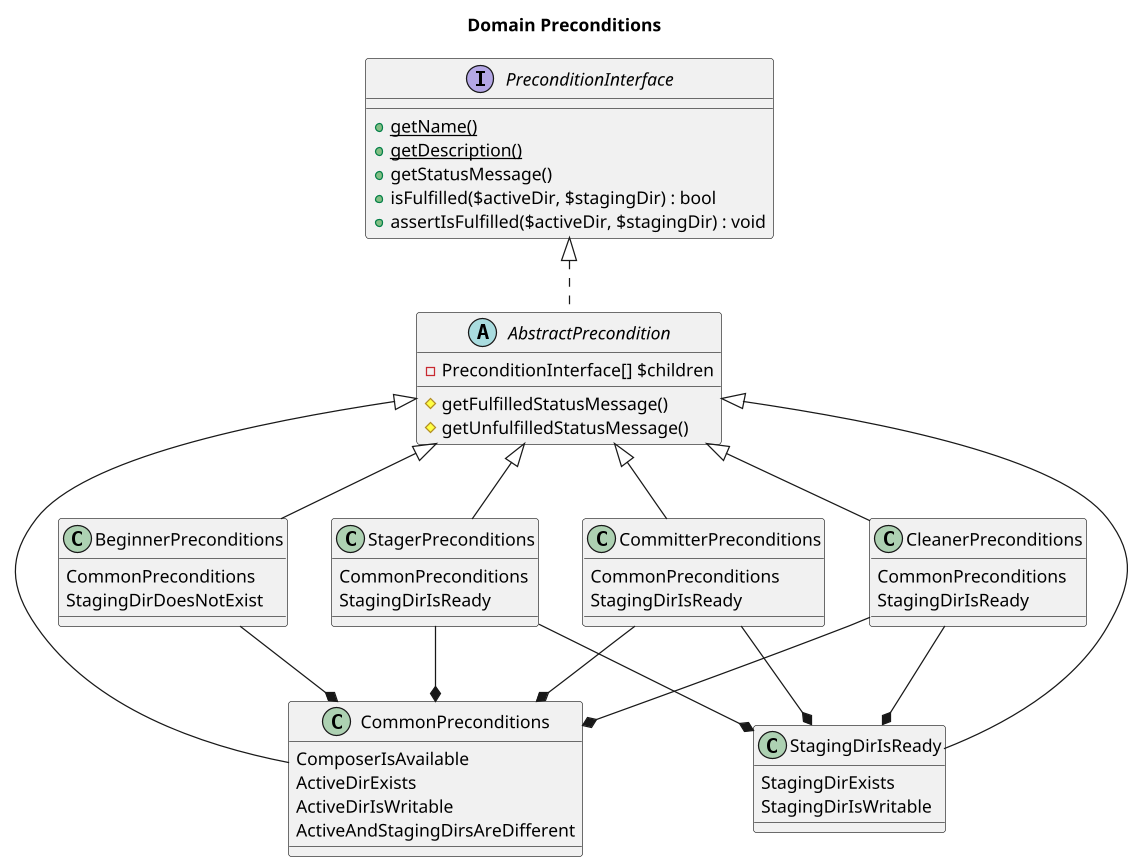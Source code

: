 @startuml

' This is the PlantUML (https://plantuml.com/) source used to generate
' the (somewhat pragmatic) UML diagram of the hierarchy of preconditions
' (Diagram.png). Said diagram can be regenerated from this source at
' https://plantuml-editor.kkeisuke.com/ or with the PhpStorm plugin at
' https://plugins.jetbrains.com/plugin/7017-plantuml-integration.

scale 1.25

title Domain Preconditions

interface PreconditionInterface {
    {static} +getName()
    {static} +getDescription()
    +getStatusMessage()
    +isFulfilled($activeDir, $stagingDir) : bool
    +assertIsFulfilled($activeDir, $stagingDir) : void
}

abstract AbstractPrecondition implements PreconditionInterface {
    -PreconditionInterface[] $children
    #getFulfilledStatusMessage()
    #getUnfulfilledStatusMessage()
}

class BeginnerPreconditions extends AbstractPrecondition {
    CommonPreconditions
    StagingDirDoesNotExist
}
BeginnerPreconditions --* CommonPreconditions

class StagerPreconditions extends AbstractPrecondition {
    CommonPreconditions
    StagingDirIsReady
}
StagerPreconditions --* CommonPreconditions
StagerPreconditions --* StagingDirIsReady

class CommitterPreconditions extends AbstractPrecondition {
    CommonPreconditions
    StagingDirIsReady
}
CommitterPreconditions --* CommonPreconditions
CommitterPreconditions --* StagingDirIsReady

class CleanerPreconditions extends AbstractPrecondition {
    CommonPreconditions
    StagingDirIsReady
}
CleanerPreconditions --* CommonPreconditions
CleanerPreconditions --* StagingDirIsReady

class CommonPreconditions extends AbstractPrecondition {
    ComposerIsAvailable
    ActiveDirExists
    ActiveDirIsWritable
    ActiveAndStagingDirsAreDifferent
}

class StagingDirIsReady extends AbstractPrecondition {
    StagingDirExists
    StagingDirIsWritable
}

@enduml
